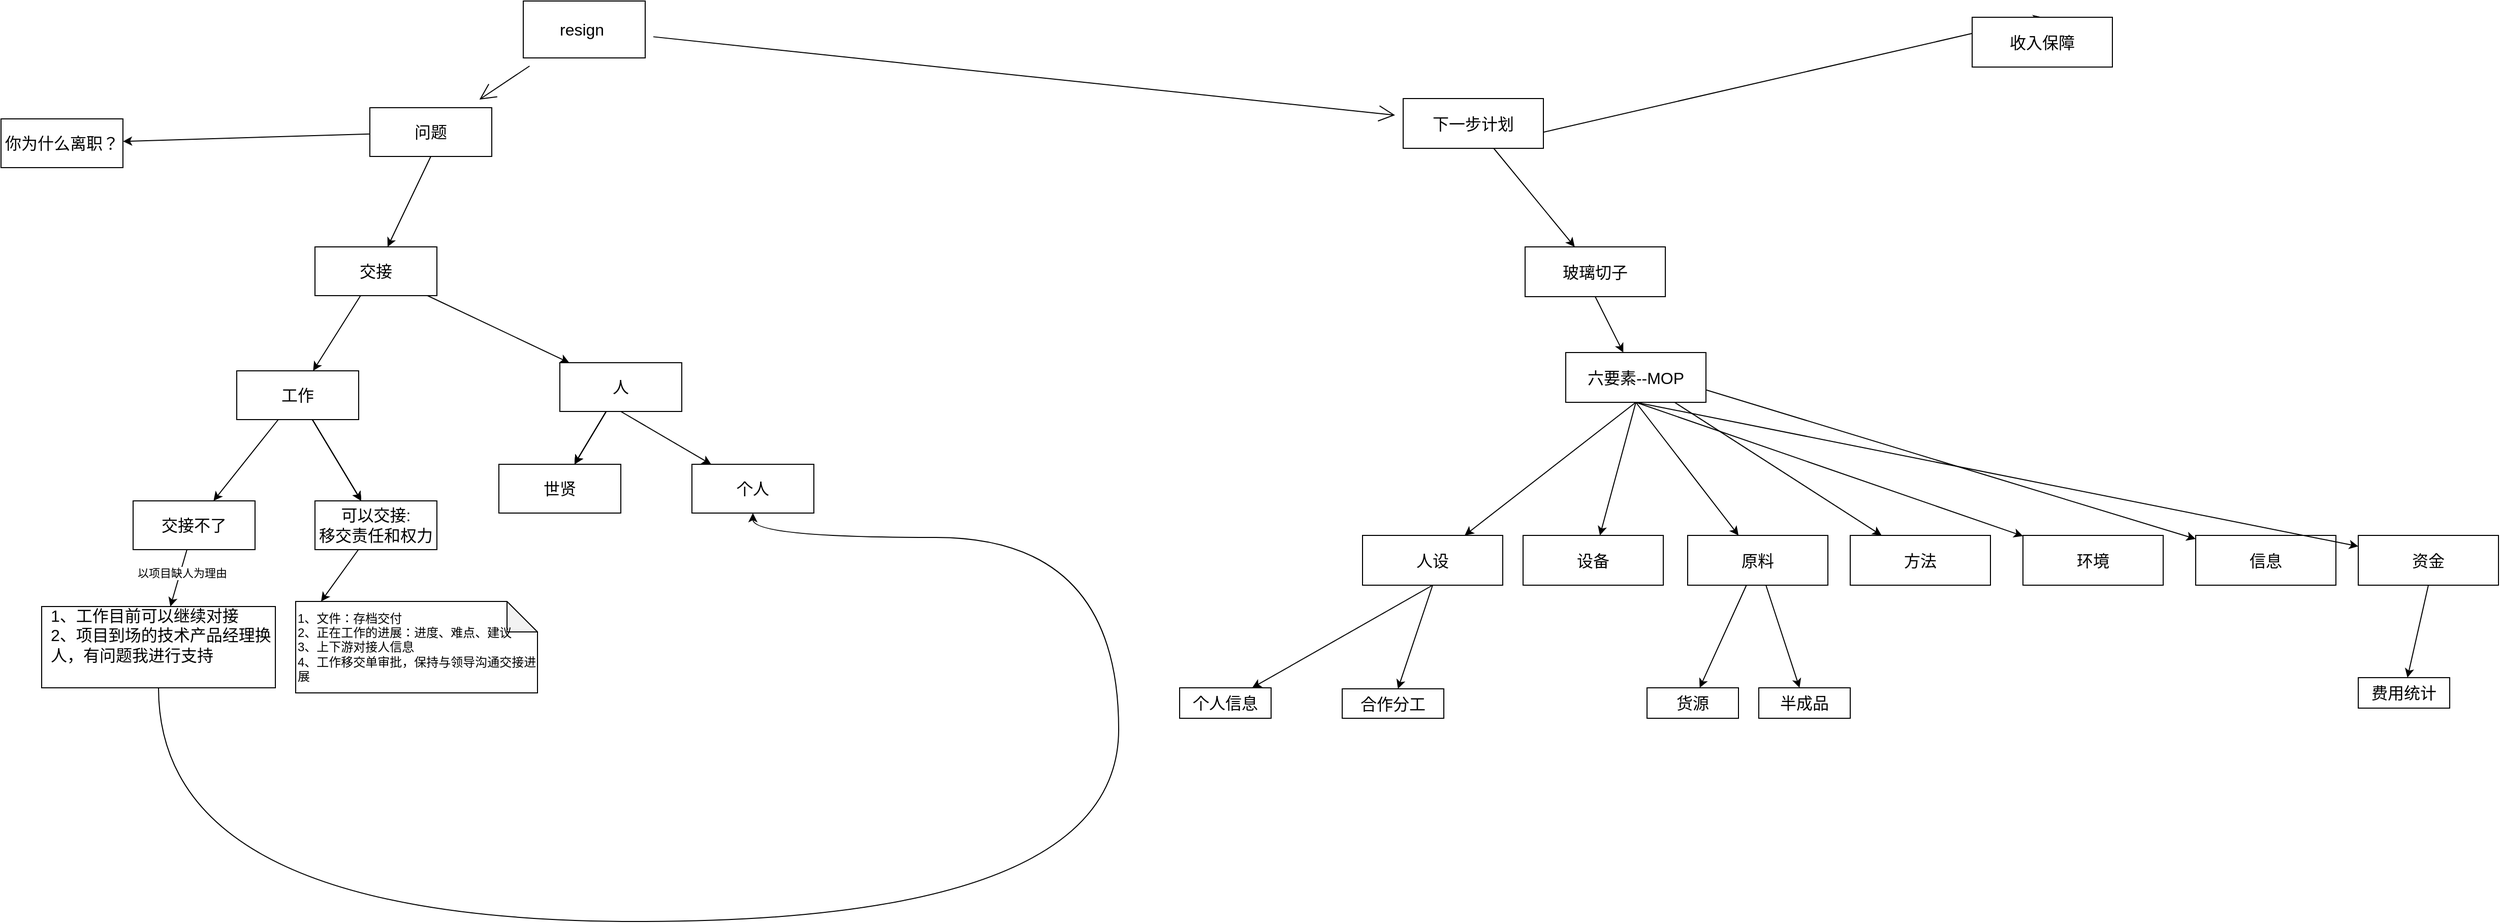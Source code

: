 <mxfile version="20.7.4" type="github">
  <diagram id="1aEEClQ9U-ESjYVgXYmn" name="第 1 页">
    <mxGraphModel dx="3375" dy="1175" grid="1" gridSize="10" guides="1" tooltips="1" connect="1" arrows="1" fold="1" page="0" pageScale="1" pageWidth="827" pageHeight="1169" math="0" shadow="0">
      <root>
        <mxCell id="0" />
        <mxCell id="1" parent="0" />
        <mxCell id="aQ2xhZKoIx8xROYaaDXK-5" value="" style="rounded=1;orthogonalLoop=1;jettySize=auto;html=1;fontSize=12;endArrow=open;startSize=14;endSize=14;sourcePerimeterSpacing=8;targetPerimeterSpacing=8;" parent="1" source="_scqceFtBJjCkE2vxEVa-1" target="aQ2xhZKoIx8xROYaaDXK-4" edge="1">
          <mxGeometry relative="1" as="geometry" />
        </mxCell>
        <mxCell id="aQ2xhZKoIx8xROYaaDXK-7" value="" style="rounded=1;orthogonalLoop=1;jettySize=auto;html=1;fontSize=12;endArrow=open;startSize=14;endSize=14;sourcePerimeterSpacing=8;targetPerimeterSpacing=8;" parent="1" source="_scqceFtBJjCkE2vxEVa-1" target="aQ2xhZKoIx8xROYaaDXK-6" edge="1">
          <mxGeometry relative="1" as="geometry" />
        </mxCell>
        <mxCell id="_scqceFtBJjCkE2vxEVa-1" value="resign&amp;nbsp;" style="whiteSpace=wrap;html=1;fontSize=16;" parent="1" vertex="1">
          <mxGeometry x="4" y="64" width="120" height="56" as="geometry" />
        </mxCell>
        <mxCell id="wWD5kf36xDMMppYPNfPV-2" style="rounded=1;orthogonalLoop=1;jettySize=auto;html=1;" parent="1" source="aQ2xhZKoIx8xROYaaDXK-4" target="wWD5kf36xDMMppYPNfPV-1" edge="1">
          <mxGeometry relative="1" as="geometry" />
        </mxCell>
        <mxCell id="wWD5kf36xDMMppYPNfPV-4" style="rounded=1;orthogonalLoop=1;jettySize=auto;html=1;exitX=0.5;exitY=1;exitDx=0;exitDy=0;" parent="1" source="aQ2xhZKoIx8xROYaaDXK-4" target="wWD5kf36xDMMppYPNfPV-3" edge="1">
          <mxGeometry relative="1" as="geometry" />
        </mxCell>
        <mxCell id="aQ2xhZKoIx8xROYaaDXK-4" value="问题" style="whiteSpace=wrap;html=1;fontSize=16;" parent="1" vertex="1">
          <mxGeometry x="-147" y="169" width="120" height="48" as="geometry" />
        </mxCell>
        <mxCell id="wZYj10Ktc-ex54CvqPo8-2" style="rounded=0;orthogonalLoop=1;jettySize=auto;html=1;" parent="1" source="aQ2xhZKoIx8xROYaaDXK-6" target="wZYj10Ktc-ex54CvqPo8-1" edge="1">
          <mxGeometry relative="1" as="geometry" />
        </mxCell>
        <mxCell id="wZYj10Ktc-ex54CvqPo8-4" style="rounded=0;orthogonalLoop=1;jettySize=auto;html=1;exitX=0.5;exitY=1;exitDx=0;exitDy=0;entryX=0.5;entryY=0;entryDx=0;entryDy=0;" parent="1" source="aQ2xhZKoIx8xROYaaDXK-6" target="wZYj10Ktc-ex54CvqPo8-3" edge="1">
          <mxGeometry relative="1" as="geometry" />
        </mxCell>
        <mxCell id="aQ2xhZKoIx8xROYaaDXK-6" value="下一步计划" style="whiteSpace=wrap;html=1;fontSize=16;" parent="1" vertex="1">
          <mxGeometry x="870" y="160" width="138" height="49" as="geometry" />
        </mxCell>
        <mxCell id="wWD5kf36xDMMppYPNfPV-1" value="你为什么离职？" style="whiteSpace=wrap;html=1;fontSize=16;" parent="1" vertex="1">
          <mxGeometry x="-510" y="180" width="120" height="48" as="geometry" />
        </mxCell>
        <mxCell id="wWD5kf36xDMMppYPNfPV-6" style="rounded=1;orthogonalLoop=1;jettySize=auto;html=1;" parent="1" source="wWD5kf36xDMMppYPNfPV-3" target="wWD5kf36xDMMppYPNfPV-5" edge="1">
          <mxGeometry relative="1" as="geometry" />
        </mxCell>
        <mxCell id="wWD5kf36xDMMppYPNfPV-8" style="rounded=1;orthogonalLoop=1;jettySize=auto;html=1;" parent="1" source="wWD5kf36xDMMppYPNfPV-3" target="wWD5kf36xDMMppYPNfPV-7" edge="1">
          <mxGeometry relative="1" as="geometry" />
        </mxCell>
        <mxCell id="wWD5kf36xDMMppYPNfPV-3" value="交接" style="whiteSpace=wrap;html=1;fontSize=16;" parent="1" vertex="1">
          <mxGeometry x="-201" y="306" width="120" height="48" as="geometry" />
        </mxCell>
        <mxCell id="wWD5kf36xDMMppYPNfPV-10" style="rounded=1;orthogonalLoop=1;jettySize=auto;html=1;" parent="1" source="wWD5kf36xDMMppYPNfPV-5" target="wWD5kf36xDMMppYPNfPV-9" edge="1">
          <mxGeometry relative="1" as="geometry" />
        </mxCell>
        <mxCell id="wWD5kf36xDMMppYPNfPV-11" value="" style="rounded=1;orthogonalLoop=1;jettySize=auto;html=1;" parent="1" source="wWD5kf36xDMMppYPNfPV-5" target="wWD5kf36xDMMppYPNfPV-9" edge="1">
          <mxGeometry relative="1" as="geometry" />
        </mxCell>
        <mxCell id="wWD5kf36xDMMppYPNfPV-12" value="" style="rounded=1;orthogonalLoop=1;jettySize=auto;html=1;" parent="1" source="wWD5kf36xDMMppYPNfPV-5" target="wWD5kf36xDMMppYPNfPV-9" edge="1">
          <mxGeometry relative="1" as="geometry" />
        </mxCell>
        <mxCell id="wWD5kf36xDMMppYPNfPV-14" style="rounded=1;orthogonalLoop=1;jettySize=auto;html=1;" parent="1" source="wWD5kf36xDMMppYPNfPV-5" target="wWD5kf36xDMMppYPNfPV-13" edge="1">
          <mxGeometry relative="1" as="geometry" />
        </mxCell>
        <mxCell id="wWD5kf36xDMMppYPNfPV-5" value="工作" style="whiteSpace=wrap;html=1;fontSize=16;" parent="1" vertex="1">
          <mxGeometry x="-278" y="428" width="120" height="48" as="geometry" />
        </mxCell>
        <mxCell id="wWD5kf36xDMMppYPNfPV-20" value="" style="edgeStyle=none;rounded=1;orthogonalLoop=1;jettySize=auto;html=1;" parent="1" source="wWD5kf36xDMMppYPNfPV-7" target="wWD5kf36xDMMppYPNfPV-19" edge="1">
          <mxGeometry relative="1" as="geometry" />
        </mxCell>
        <mxCell id="wWD5kf36xDMMppYPNfPV-21" value="" style="edgeStyle=none;rounded=1;orthogonalLoop=1;jettySize=auto;html=1;" parent="1" source="wWD5kf36xDMMppYPNfPV-7" target="wWD5kf36xDMMppYPNfPV-19" edge="1">
          <mxGeometry relative="1" as="geometry" />
        </mxCell>
        <mxCell id="wWD5kf36xDMMppYPNfPV-22" value="" style="edgeStyle=none;rounded=1;orthogonalLoop=1;jettySize=auto;html=1;" parent="1" source="wWD5kf36xDMMppYPNfPV-7" target="wWD5kf36xDMMppYPNfPV-19" edge="1">
          <mxGeometry relative="1" as="geometry" />
        </mxCell>
        <mxCell id="wWD5kf36xDMMppYPNfPV-24" style="edgeStyle=none;rounded=1;orthogonalLoop=1;jettySize=auto;html=1;exitX=0.5;exitY=1;exitDx=0;exitDy=0;" parent="1" source="wWD5kf36xDMMppYPNfPV-7" target="wWD5kf36xDMMppYPNfPV-23" edge="1">
          <mxGeometry relative="1" as="geometry" />
        </mxCell>
        <mxCell id="wWD5kf36xDMMppYPNfPV-7" value="人" style="whiteSpace=wrap;html=1;fontSize=16;" parent="1" vertex="1">
          <mxGeometry x="40" y="420" width="120" height="48" as="geometry" />
        </mxCell>
        <mxCell id="wWD5kf36xDMMppYPNfPV-16" style="edgeStyle=none;rounded=1;orthogonalLoop=1;jettySize=auto;html=1;entryX=0;entryY=0;entryDx=25;entryDy=0;entryPerimeter=0;" parent="1" source="wWD5kf36xDMMppYPNfPV-9" target="wWD5kf36xDMMppYPNfPV-15" edge="1">
          <mxGeometry relative="1" as="geometry" />
        </mxCell>
        <mxCell id="wWD5kf36xDMMppYPNfPV-9" value="可以交接:&lt;br&gt;移交责任和权力" style="whiteSpace=wrap;html=1;fontSize=16;" parent="1" vertex="1">
          <mxGeometry x="-201" y="556" width="120" height="48" as="geometry" />
        </mxCell>
        <mxCell id="wWD5kf36xDMMppYPNfPV-18" value="" style="edgeStyle=none;rounded=1;orthogonalLoop=1;jettySize=auto;html=1;" parent="1" source="wWD5kf36xDMMppYPNfPV-13" target="wWD5kf36xDMMppYPNfPV-17" edge="1">
          <mxGeometry relative="1" as="geometry" />
        </mxCell>
        <mxCell id="wWD5kf36xDMMppYPNfPV-25" value="以项目缺人为理由" style="edgeLabel;html=1;align=center;verticalAlign=middle;resizable=0;points=[];" parent="wWD5kf36xDMMppYPNfPV-18" vertex="1" connectable="0">
          <mxGeometry x="-0.211" y="1" relative="1" as="geometry">
            <mxPoint as="offset" />
          </mxGeometry>
        </mxCell>
        <mxCell id="wWD5kf36xDMMppYPNfPV-13" value="交接不了" style="whiteSpace=wrap;html=1;fontSize=16;" parent="1" vertex="1">
          <mxGeometry x="-380" y="556" width="120" height="48" as="geometry" />
        </mxCell>
        <mxCell id="wWD5kf36xDMMppYPNfPV-15" value="1、文件：存档交付&lt;br&gt;2、正在工作的进展：进度、难点、建议&lt;br&gt;3、上下游对接人信息&lt;br&gt;4、工作移交单审批，保持与领导沟通交接进展" style="shape=note;whiteSpace=wrap;html=1;backgroundOutline=1;darkOpacity=0.05;align=left;" parent="1" vertex="1">
          <mxGeometry x="-220" y="655" width="238" height="90" as="geometry" />
        </mxCell>
        <mxCell id="wWD5kf36xDMMppYPNfPV-29" value="" style="edgeStyle=orthogonalEdgeStyle;rounded=1;orthogonalLoop=1;jettySize=auto;html=1;curved=1;" parent="1" source="wWD5kf36xDMMppYPNfPV-17" target="wWD5kf36xDMMppYPNfPV-23" edge="1">
          <mxGeometry relative="1" as="geometry">
            <mxPoint x="-355" y="830" as="targetPoint" />
            <Array as="points">
              <mxPoint x="-355" y="970" />
              <mxPoint x="590" y="970" />
              <mxPoint x="590" y="592" />
            </Array>
          </mxGeometry>
        </mxCell>
        <mxCell id="wWD5kf36xDMMppYPNfPV-17" value="&lt;table&gt;&lt;tbody&gt;&lt;tr&gt;&lt;td&gt;&lt;br&gt;&lt;/td&gt;&lt;td&gt;1、工作目前可以继续对接&lt;br&gt;2、项目到场的技术产品经理换人，有问题我进行支持&lt;br&gt;&lt;/td&gt;&lt;/tr&gt;&lt;tr&gt;&lt;td&gt;&lt;br&gt;&lt;/td&gt;&lt;td&gt;&lt;br&gt;&lt;/td&gt;&lt;/tr&gt;&lt;/tbody&gt;&lt;/table&gt;" style="whiteSpace=wrap;html=1;fontSize=16;align=left;" parent="1" vertex="1">
          <mxGeometry x="-470" y="660" width="230" height="80" as="geometry" />
        </mxCell>
        <mxCell id="wWD5kf36xDMMppYPNfPV-19" value="世贤" style="whiteSpace=wrap;html=1;fontSize=16;" parent="1" vertex="1">
          <mxGeometry x="-20" y="520" width="120" height="48" as="geometry" />
        </mxCell>
        <mxCell id="wWD5kf36xDMMppYPNfPV-23" value="个人" style="whiteSpace=wrap;html=1;fontSize=16;" parent="1" vertex="1">
          <mxGeometry x="170" y="520" width="120" height="48" as="geometry" />
        </mxCell>
        <mxCell id="1VIdMTbG1cdYmiwLCOvJ-1" value="" style="group" vertex="1" connectable="0" parent="1">
          <mxGeometry x="650" y="306" width="1298" height="464" as="geometry" />
        </mxCell>
        <mxCell id="wZYj10Ktc-ex54CvqPo8-1" value="玻璃切子" style="whiteSpace=wrap;html=1;fontSize=16;" parent="1VIdMTbG1cdYmiwLCOvJ-1" vertex="1">
          <mxGeometry x="340" width="138" height="49" as="geometry" />
        </mxCell>
        <mxCell id="wZYj10Ktc-ex54CvqPo8-7" value="六要素--MOP" style="whiteSpace=wrap;html=1;fontSize=16;" parent="1VIdMTbG1cdYmiwLCOvJ-1" vertex="1">
          <mxGeometry x="380" y="104" width="138" height="49" as="geometry" />
        </mxCell>
        <mxCell id="wZYj10Ktc-ex54CvqPo8-8" style="edgeStyle=none;rounded=0;orthogonalLoop=1;jettySize=auto;html=1;exitX=0.5;exitY=1;exitDx=0;exitDy=0;" parent="1VIdMTbG1cdYmiwLCOvJ-1" source="wZYj10Ktc-ex54CvqPo8-1" target="wZYj10Ktc-ex54CvqPo8-7" edge="1">
          <mxGeometry relative="1" as="geometry" />
        </mxCell>
        <mxCell id="wZYj10Ktc-ex54CvqPo8-36" value="人设" style="whiteSpace=wrap;html=1;fontSize=16;" parent="1VIdMTbG1cdYmiwLCOvJ-1" vertex="1">
          <mxGeometry x="180" y="284" width="138" height="49" as="geometry" />
        </mxCell>
        <mxCell id="wZYj10Ktc-ex54CvqPo8-37" style="edgeStyle=none;rounded=0;orthogonalLoop=1;jettySize=auto;html=1;exitX=0.5;exitY=1;exitDx=0;exitDy=0;fontSize=20;" parent="1VIdMTbG1cdYmiwLCOvJ-1" source="wZYj10Ktc-ex54CvqPo8-7" target="wZYj10Ktc-ex54CvqPo8-36" edge="1">
          <mxGeometry relative="1" as="geometry" />
        </mxCell>
        <mxCell id="wZYj10Ktc-ex54CvqPo8-38" value="设备" style="whiteSpace=wrap;html=1;fontSize=16;" parent="1VIdMTbG1cdYmiwLCOvJ-1" vertex="1">
          <mxGeometry x="338" y="284" width="138" height="49" as="geometry" />
        </mxCell>
        <mxCell id="wZYj10Ktc-ex54CvqPo8-39" style="edgeStyle=none;rounded=0;orthogonalLoop=1;jettySize=auto;html=1;exitX=0.5;exitY=1;exitDx=0;exitDy=0;fontSize=20;" parent="1VIdMTbG1cdYmiwLCOvJ-1" source="wZYj10Ktc-ex54CvqPo8-7" target="wZYj10Ktc-ex54CvqPo8-38" edge="1">
          <mxGeometry relative="1" as="geometry" />
        </mxCell>
        <mxCell id="wZYj10Ktc-ex54CvqPo8-40" value="原料" style="whiteSpace=wrap;html=1;fontSize=16;" parent="1VIdMTbG1cdYmiwLCOvJ-1" vertex="1">
          <mxGeometry x="500" y="284" width="138" height="49" as="geometry" />
        </mxCell>
        <mxCell id="wZYj10Ktc-ex54CvqPo8-41" style="edgeStyle=none;rounded=0;orthogonalLoop=1;jettySize=auto;html=1;exitX=0.5;exitY=1;exitDx=0;exitDy=0;fontSize=20;" parent="1VIdMTbG1cdYmiwLCOvJ-1" source="wZYj10Ktc-ex54CvqPo8-7" target="wZYj10Ktc-ex54CvqPo8-40" edge="1">
          <mxGeometry relative="1" as="geometry" />
        </mxCell>
        <mxCell id="wZYj10Ktc-ex54CvqPo8-42" value="方法" style="whiteSpace=wrap;html=1;fontSize=16;" parent="1VIdMTbG1cdYmiwLCOvJ-1" vertex="1">
          <mxGeometry x="660" y="284" width="138" height="49" as="geometry" />
        </mxCell>
        <mxCell id="wZYj10Ktc-ex54CvqPo8-43" style="edgeStyle=none;rounded=0;orthogonalLoop=1;jettySize=auto;html=1;fontSize=20;" parent="1VIdMTbG1cdYmiwLCOvJ-1" source="wZYj10Ktc-ex54CvqPo8-7" target="wZYj10Ktc-ex54CvqPo8-42" edge="1">
          <mxGeometry relative="1" as="geometry" />
        </mxCell>
        <mxCell id="wZYj10Ktc-ex54CvqPo8-44" value="环境" style="whiteSpace=wrap;html=1;fontSize=16;" parent="1VIdMTbG1cdYmiwLCOvJ-1" vertex="1">
          <mxGeometry x="830" y="284" width="138" height="49" as="geometry" />
        </mxCell>
        <mxCell id="wZYj10Ktc-ex54CvqPo8-45" style="edgeStyle=none;rounded=0;orthogonalLoop=1;jettySize=auto;html=1;exitX=0.5;exitY=1;exitDx=0;exitDy=0;fontSize=20;" parent="1VIdMTbG1cdYmiwLCOvJ-1" source="wZYj10Ktc-ex54CvqPo8-7" target="wZYj10Ktc-ex54CvqPo8-44" edge="1">
          <mxGeometry relative="1" as="geometry" />
        </mxCell>
        <mxCell id="wZYj10Ktc-ex54CvqPo8-46" value="信息" style="whiteSpace=wrap;html=1;fontSize=16;" parent="1VIdMTbG1cdYmiwLCOvJ-1" vertex="1">
          <mxGeometry x="1000" y="284" width="138" height="49" as="geometry" />
        </mxCell>
        <mxCell id="wZYj10Ktc-ex54CvqPo8-47" style="edgeStyle=none;rounded=0;orthogonalLoop=1;jettySize=auto;html=1;exitX=1;exitY=0.75;exitDx=0;exitDy=0;fontSize=20;" parent="1VIdMTbG1cdYmiwLCOvJ-1" source="wZYj10Ktc-ex54CvqPo8-7" target="wZYj10Ktc-ex54CvqPo8-46" edge="1">
          <mxGeometry relative="1" as="geometry" />
        </mxCell>
        <mxCell id="wZYj10Ktc-ex54CvqPo8-48" value="资金" style="whiteSpace=wrap;html=1;fontSize=16;" parent="1VIdMTbG1cdYmiwLCOvJ-1" vertex="1">
          <mxGeometry x="1160" y="284" width="138" height="49" as="geometry" />
        </mxCell>
        <mxCell id="wZYj10Ktc-ex54CvqPo8-49" style="edgeStyle=none;rounded=0;orthogonalLoop=1;jettySize=auto;html=1;exitX=0.5;exitY=1;exitDx=0;exitDy=0;fontSize=20;" parent="1VIdMTbG1cdYmiwLCOvJ-1" source="wZYj10Ktc-ex54CvqPo8-7" target="wZYj10Ktc-ex54CvqPo8-48" edge="1">
          <mxGeometry relative="1" as="geometry" />
        </mxCell>
        <mxCell id="wZYj10Ktc-ex54CvqPo8-50" value="个人信息" style="whiteSpace=wrap;html=1;fontSize=16;" parent="1VIdMTbG1cdYmiwLCOvJ-1" vertex="1">
          <mxGeometry y="434" width="90" height="30" as="geometry" />
        </mxCell>
        <mxCell id="wZYj10Ktc-ex54CvqPo8-51" style="edgeStyle=none;rounded=0;orthogonalLoop=1;jettySize=auto;html=1;exitX=0.5;exitY=1;exitDx=0;exitDy=0;fontSize=20;" parent="1VIdMTbG1cdYmiwLCOvJ-1" source="wZYj10Ktc-ex54CvqPo8-36" target="wZYj10Ktc-ex54CvqPo8-50" edge="1">
          <mxGeometry relative="1" as="geometry" />
        </mxCell>
        <mxCell id="wZYj10Ktc-ex54CvqPo8-52" value="合作分工" style="whiteSpace=wrap;html=1;fontSize=16;" parent="1VIdMTbG1cdYmiwLCOvJ-1" vertex="1">
          <mxGeometry x="160" y="435" width="100" height="29" as="geometry" />
        </mxCell>
        <mxCell id="wZYj10Ktc-ex54CvqPo8-53" style="edgeStyle=none;rounded=0;orthogonalLoop=1;jettySize=auto;html=1;exitX=0.5;exitY=1;exitDx=0;exitDy=0;fontSize=20;" parent="1VIdMTbG1cdYmiwLCOvJ-1" source="wZYj10Ktc-ex54CvqPo8-36" target="wZYj10Ktc-ex54CvqPo8-52" edge="1">
          <mxGeometry relative="1" as="geometry" />
        </mxCell>
        <mxCell id="wZYj10Ktc-ex54CvqPo8-54" value="货源" style="whiteSpace=wrap;html=1;fontSize=16;" parent="1VIdMTbG1cdYmiwLCOvJ-1" vertex="1">
          <mxGeometry x="460" y="434" width="90" height="30" as="geometry" />
        </mxCell>
        <mxCell id="wZYj10Ktc-ex54CvqPo8-55" style="edgeStyle=none;rounded=0;orthogonalLoop=1;jettySize=auto;html=1;fontSize=20;" parent="1VIdMTbG1cdYmiwLCOvJ-1" source="wZYj10Ktc-ex54CvqPo8-40" target="wZYj10Ktc-ex54CvqPo8-54" edge="1">
          <mxGeometry relative="1" as="geometry" />
        </mxCell>
        <mxCell id="wZYj10Ktc-ex54CvqPo8-56" value="半成品" style="whiteSpace=wrap;html=1;fontSize=16;" parent="1VIdMTbG1cdYmiwLCOvJ-1" vertex="1">
          <mxGeometry x="570" y="434" width="90" height="30" as="geometry" />
        </mxCell>
        <mxCell id="wZYj10Ktc-ex54CvqPo8-57" style="edgeStyle=none;rounded=0;orthogonalLoop=1;jettySize=auto;html=1;fontSize=20;" parent="1VIdMTbG1cdYmiwLCOvJ-1" source="wZYj10Ktc-ex54CvqPo8-40" target="wZYj10Ktc-ex54CvqPo8-56" edge="1">
          <mxGeometry relative="1" as="geometry" />
        </mxCell>
        <mxCell id="wZYj10Ktc-ex54CvqPo8-58" value="费用统计" style="whiteSpace=wrap;html=1;fontSize=16;" parent="1VIdMTbG1cdYmiwLCOvJ-1" vertex="1">
          <mxGeometry x="1160" y="424" width="90" height="30" as="geometry" />
        </mxCell>
        <mxCell id="wZYj10Ktc-ex54CvqPo8-59" style="edgeStyle=none;rounded=0;orthogonalLoop=1;jettySize=auto;html=1;exitX=0.5;exitY=1;exitDx=0;exitDy=0;fontSize=20;" parent="1VIdMTbG1cdYmiwLCOvJ-1" source="wZYj10Ktc-ex54CvqPo8-48" target="wZYj10Ktc-ex54CvqPo8-58" edge="1">
          <mxGeometry relative="1" as="geometry" />
        </mxCell>
        <mxCell id="wZYj10Ktc-ex54CvqPo8-3" value="收入保障" style="whiteSpace=wrap;html=1;fontSize=16;" parent="1" vertex="1">
          <mxGeometry x="1430" y="80" width="138" height="49" as="geometry" />
        </mxCell>
      </root>
    </mxGraphModel>
  </diagram>
</mxfile>
